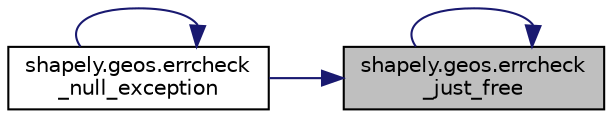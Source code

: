 digraph "shapely.geos.errcheck_just_free"
{
 // LATEX_PDF_SIZE
  edge [fontname="Helvetica",fontsize="10",labelfontname="Helvetica",labelfontsize="10"];
  node [fontname="Helvetica",fontsize="10",shape=record];
  rankdir="RL";
  Node1 [label="shapely.geos.errcheck\l_just_free",height=0.2,width=0.4,color="black", fillcolor="grey75", style="filled", fontcolor="black",tooltip=" "];
  Node1 -> Node1 [dir="back",color="midnightblue",fontsize="10",style="solid",fontname="Helvetica"];
  Node1 -> Node2 [dir="back",color="midnightblue",fontsize="10",style="solid",fontname="Helvetica"];
  Node2 [label="shapely.geos.errcheck\l_null_exception",height=0.2,width=0.4,color="black", fillcolor="white", style="filled",URL="$d4/d30/namespaceshapely_1_1geos.html#ab215c8832b0b151caa0a15f218393c07",tooltip=" "];
  Node2 -> Node2 [dir="back",color="midnightblue",fontsize="10",style="solid",fontname="Helvetica"];
}
